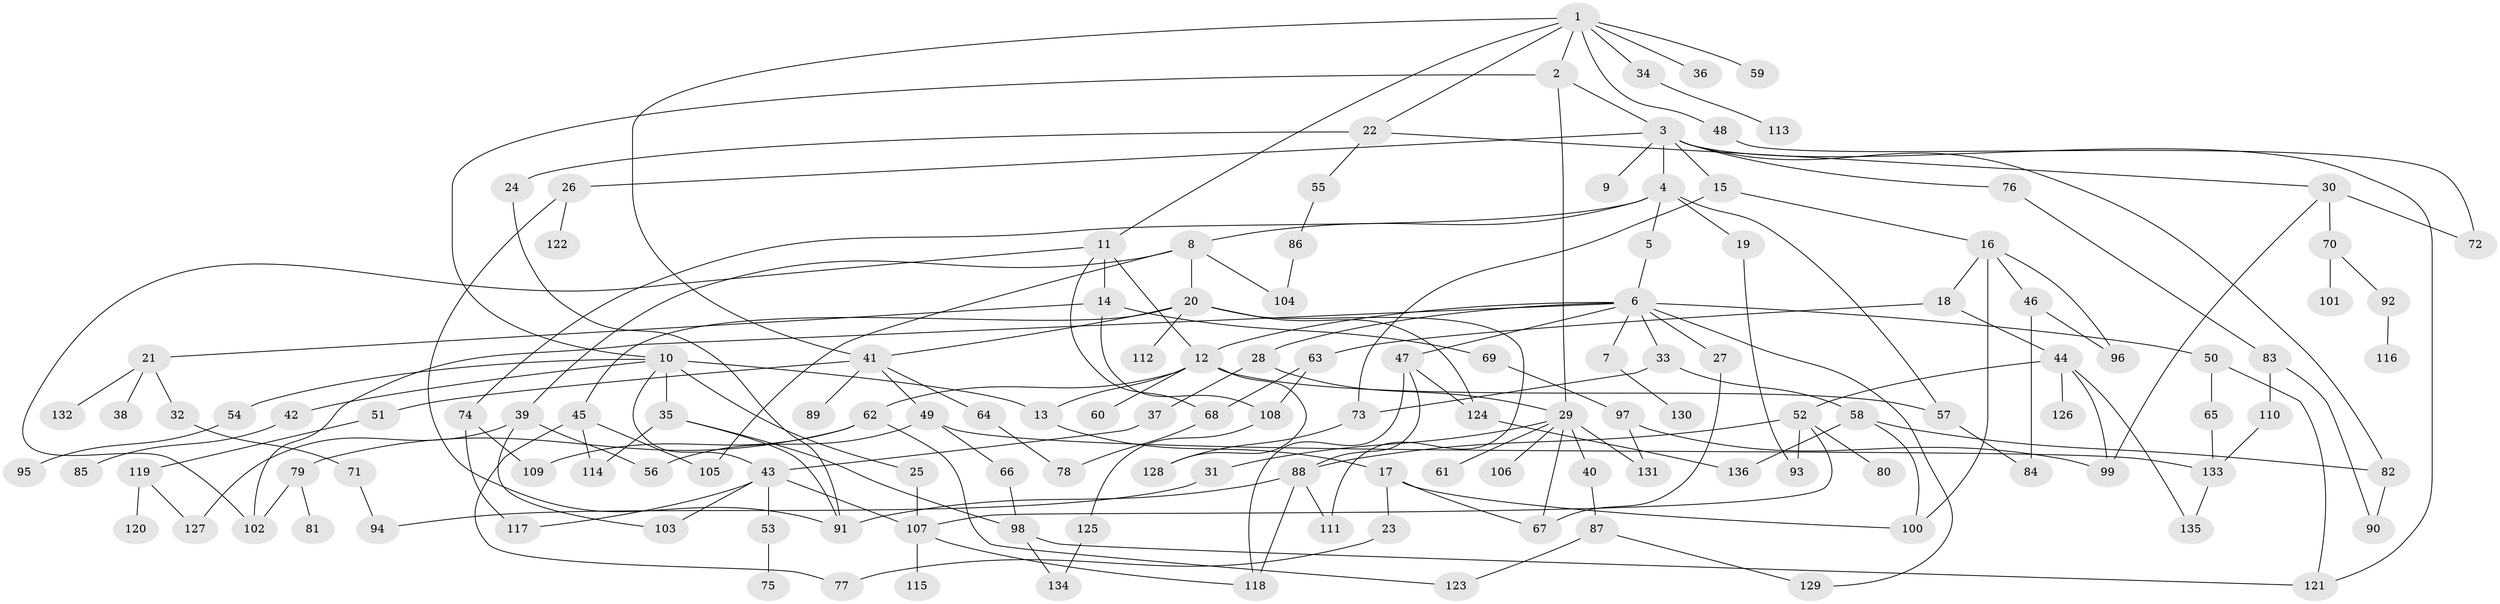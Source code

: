 // Generated by graph-tools (version 1.1) at 2025/01/03/09/25 03:01:06]
// undirected, 136 vertices, 191 edges
graph export_dot {
graph [start="1"]
  node [color=gray90,style=filled];
  1;
  2;
  3;
  4;
  5;
  6;
  7;
  8;
  9;
  10;
  11;
  12;
  13;
  14;
  15;
  16;
  17;
  18;
  19;
  20;
  21;
  22;
  23;
  24;
  25;
  26;
  27;
  28;
  29;
  30;
  31;
  32;
  33;
  34;
  35;
  36;
  37;
  38;
  39;
  40;
  41;
  42;
  43;
  44;
  45;
  46;
  47;
  48;
  49;
  50;
  51;
  52;
  53;
  54;
  55;
  56;
  57;
  58;
  59;
  60;
  61;
  62;
  63;
  64;
  65;
  66;
  67;
  68;
  69;
  70;
  71;
  72;
  73;
  74;
  75;
  76;
  77;
  78;
  79;
  80;
  81;
  82;
  83;
  84;
  85;
  86;
  87;
  88;
  89;
  90;
  91;
  92;
  93;
  94;
  95;
  96;
  97;
  98;
  99;
  100;
  101;
  102;
  103;
  104;
  105;
  106;
  107;
  108;
  109;
  110;
  111;
  112;
  113;
  114;
  115;
  116;
  117;
  118;
  119;
  120;
  121;
  122;
  123;
  124;
  125;
  126;
  127;
  128;
  129;
  130;
  131;
  132;
  133;
  134;
  135;
  136;
  1 -- 2;
  1 -- 11;
  1 -- 22;
  1 -- 34;
  1 -- 36;
  1 -- 41;
  1 -- 48;
  1 -- 59;
  2 -- 3;
  2 -- 10;
  2 -- 29;
  3 -- 4;
  3 -- 9;
  3 -- 15;
  3 -- 26;
  3 -- 76;
  3 -- 121;
  3 -- 82;
  4 -- 5;
  4 -- 8;
  4 -- 19;
  4 -- 74;
  4 -- 57;
  5 -- 6;
  6 -- 7;
  6 -- 27;
  6 -- 28;
  6 -- 33;
  6 -- 47;
  6 -- 50;
  6 -- 129;
  6 -- 102;
  6 -- 12;
  7 -- 130;
  8 -- 20;
  8 -- 39;
  8 -- 105;
  8 -- 104;
  10 -- 25;
  10 -- 35;
  10 -- 42;
  10 -- 43;
  10 -- 54;
  10 -- 13;
  11 -- 12;
  11 -- 14;
  11 -- 102;
  11 -- 68;
  12 -- 13;
  12 -- 57;
  12 -- 60;
  12 -- 62;
  12 -- 128;
  13 -- 17;
  14 -- 21;
  14 -- 69;
  14 -- 108;
  15 -- 16;
  15 -- 73;
  16 -- 18;
  16 -- 46;
  16 -- 100;
  16 -- 96;
  17 -- 23;
  17 -- 67;
  17 -- 100;
  18 -- 44;
  18 -- 63;
  19 -- 93;
  20 -- 45;
  20 -- 112;
  20 -- 111;
  20 -- 41;
  20 -- 124;
  21 -- 32;
  21 -- 38;
  21 -- 132;
  22 -- 24;
  22 -- 30;
  22 -- 55;
  23 -- 77;
  24 -- 91;
  25 -- 107;
  26 -- 122;
  26 -- 91;
  27 -- 67;
  28 -- 37;
  28 -- 29;
  29 -- 31;
  29 -- 40;
  29 -- 61;
  29 -- 106;
  29 -- 67;
  29 -- 131;
  30 -- 70;
  30 -- 72;
  30 -- 99;
  31 -- 94;
  32 -- 71;
  33 -- 58;
  33 -- 73;
  34 -- 113;
  35 -- 98;
  35 -- 91;
  35 -- 114;
  37 -- 43;
  39 -- 56;
  39 -- 127;
  39 -- 103;
  40 -- 87;
  41 -- 49;
  41 -- 51;
  41 -- 64;
  41 -- 89;
  42 -- 85;
  43 -- 53;
  43 -- 103;
  43 -- 117;
  43 -- 107;
  44 -- 52;
  44 -- 99;
  44 -- 126;
  44 -- 135;
  45 -- 114;
  45 -- 77;
  45 -- 105;
  46 -- 84;
  46 -- 96;
  47 -- 88;
  47 -- 118;
  47 -- 124;
  48 -- 72;
  49 -- 66;
  49 -- 56;
  49 -- 133;
  50 -- 65;
  50 -- 121;
  51 -- 119;
  52 -- 80;
  52 -- 107;
  52 -- 93;
  52 -- 88;
  53 -- 75;
  54 -- 95;
  55 -- 86;
  57 -- 84;
  58 -- 82;
  58 -- 100;
  58 -- 136;
  62 -- 79;
  62 -- 123;
  62 -- 109;
  63 -- 68;
  63 -- 108;
  64 -- 78;
  65 -- 133;
  66 -- 98;
  68 -- 78;
  69 -- 97;
  70 -- 92;
  70 -- 101;
  71 -- 94;
  73 -- 128;
  74 -- 109;
  74 -- 117;
  76 -- 83;
  79 -- 81;
  79 -- 102;
  82 -- 90;
  83 -- 90;
  83 -- 110;
  86 -- 104;
  87 -- 123;
  87 -- 129;
  88 -- 91;
  88 -- 111;
  88 -- 118;
  92 -- 116;
  97 -- 131;
  97 -- 99;
  98 -- 121;
  98 -- 134;
  107 -- 115;
  107 -- 118;
  108 -- 125;
  110 -- 133;
  119 -- 120;
  119 -- 127;
  124 -- 136;
  125 -- 134;
  133 -- 135;
}
